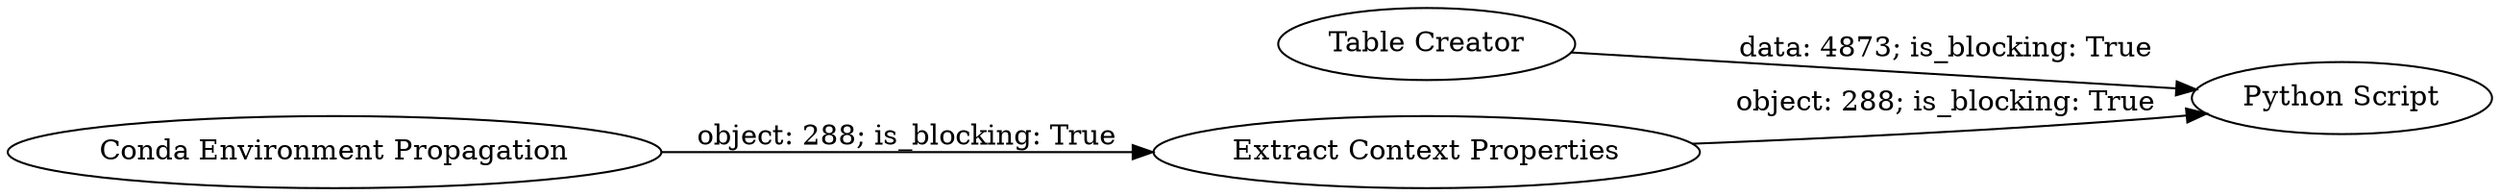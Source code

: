 digraph {
	"1940921727277461837_5" [label="Python Script"]
	"1940921727277461837_248" [label="Conda Environment Propagation"]
	"1940921727277461837_6" [label="Table Creator"]
	"1940921727277461837_247" [label="Extract Context Properties"]
	"1940921727277461837_247" -> "1940921727277461837_5" [label="object: 288; is_blocking: True"]
	"1940921727277461837_248" -> "1940921727277461837_247" [label="object: 288; is_blocking: True"]
	"1940921727277461837_6" -> "1940921727277461837_5" [label="data: 4873; is_blocking: True"]
	rankdir=LR
}

